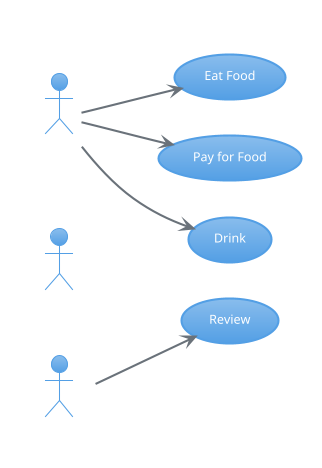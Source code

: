 ' Do not edit
' Theme Gallery
' autogenerated by script
'
@startuml
!$PUML_MODE = "dark"
!theme cloudscape-design
left to right direction

actor Guest as g
package Professional {
  actor Chef as c
  actor "Food Critic" as fc
}

rectangle Restaurant {
  usecase "Eat Food" as UC1
  usecase "Pay for Food" as UC2
  usecase "Drink" as UC3
  usecase "Review" as UC4
}

fc --> UC4
g --> UC1
g --> UC2
g --> UC3
@enduml
